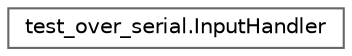 digraph "Graphical Class Hierarchy"
{
 // LATEX_PDF_SIZE
  bgcolor="transparent";
  edge [fontname=Helvetica,fontsize=10,labelfontname=Helvetica,labelfontsize=10];
  node [fontname=Helvetica,fontsize=10,shape=box,height=0.2,width=0.4];
  rankdir="LR";
  Node0 [id="Node000000",label="test_over_serial.InputHandler",height=0.2,width=0.4,color="grey40", fillcolor="white", style="filled",URL="$classtest__over__serial_1_1_input_handler.html",tooltip=" "];
}
